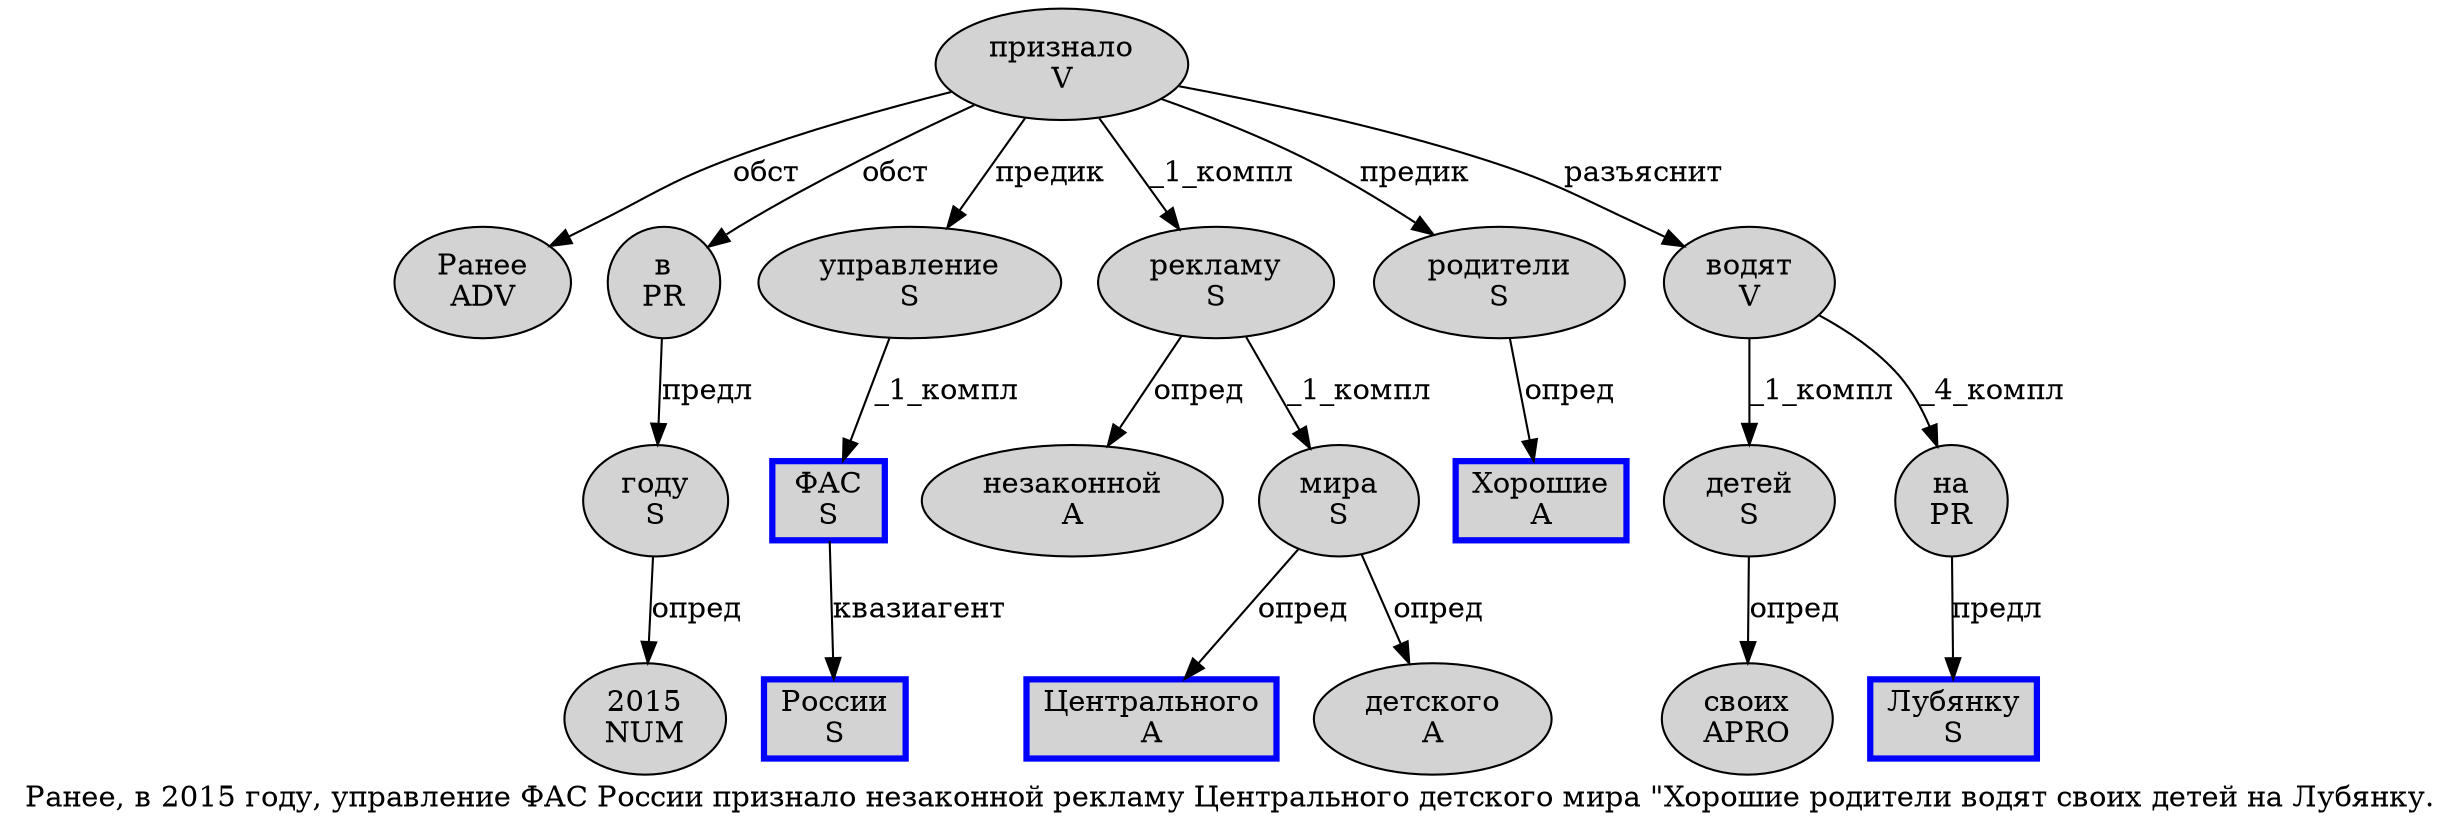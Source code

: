 digraph SENTENCE_1094 {
	graph [label="Ранее, в 2015 году, управление ФАС России признало незаконной рекламу Центрального детского мира \"Хорошие родители водят своих детей на Лубянку."]
	node [style=filled]
		0 [label="Ранее
ADV" color="" fillcolor=lightgray penwidth=1 shape=ellipse]
		2 [label="в
PR" color="" fillcolor=lightgray penwidth=1 shape=ellipse]
		3 [label="2015
NUM" color="" fillcolor=lightgray penwidth=1 shape=ellipse]
		4 [label="году
S" color="" fillcolor=lightgray penwidth=1 shape=ellipse]
		6 [label="управление
S" color="" fillcolor=lightgray penwidth=1 shape=ellipse]
		7 [label="ФАС
S" color=blue fillcolor=lightgray penwidth=3 shape=box]
		8 [label="России
S" color=blue fillcolor=lightgray penwidth=3 shape=box]
		9 [label="признало
V" color="" fillcolor=lightgray penwidth=1 shape=ellipse]
		10 [label="незаконной
A" color="" fillcolor=lightgray penwidth=1 shape=ellipse]
		11 [label="рекламу
S" color="" fillcolor=lightgray penwidth=1 shape=ellipse]
		12 [label="Центрального
A" color=blue fillcolor=lightgray penwidth=3 shape=box]
		13 [label="детского
A" color="" fillcolor=lightgray penwidth=1 shape=ellipse]
		14 [label="мира
S" color="" fillcolor=lightgray penwidth=1 shape=ellipse]
		16 [label="Хорошие
A" color=blue fillcolor=lightgray penwidth=3 shape=box]
		17 [label="родители
S" color="" fillcolor=lightgray penwidth=1 shape=ellipse]
		18 [label="водят
V" color="" fillcolor=lightgray penwidth=1 shape=ellipse]
		19 [label="своих
APRO" color="" fillcolor=lightgray penwidth=1 shape=ellipse]
		20 [label="детей
S" color="" fillcolor=lightgray penwidth=1 shape=ellipse]
		21 [label="на
PR" color="" fillcolor=lightgray penwidth=1 shape=ellipse]
		22 [label="Лубянку
S" color=blue fillcolor=lightgray penwidth=3 shape=box]
			17 -> 16 [label="опред"]
			4 -> 3 [label="опред"]
			9 -> 0 [label="обст"]
			9 -> 2 [label="обст"]
			9 -> 6 [label="предик"]
			9 -> 11 [label="_1_компл"]
			9 -> 17 [label="предик"]
			9 -> 18 [label="разъяснит"]
			20 -> 19 [label="опред"]
			6 -> 7 [label="_1_компл"]
			14 -> 12 [label="опред"]
			14 -> 13 [label="опред"]
			21 -> 22 [label="предл"]
			2 -> 4 [label="предл"]
			18 -> 20 [label="_1_компл"]
			18 -> 21 [label="_4_компл"]
			11 -> 10 [label="опред"]
			11 -> 14 [label="_1_компл"]
			7 -> 8 [label="квазиагент"]
}